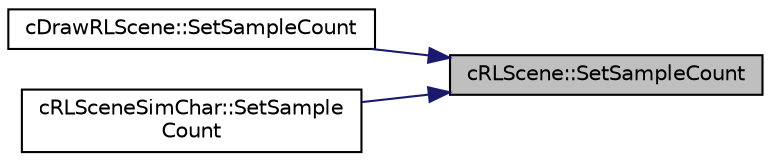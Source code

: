 digraph "cRLScene::SetSampleCount"
{
 // LATEX_PDF_SIZE
  edge [fontname="Helvetica",fontsize="10",labelfontname="Helvetica",labelfontsize="10"];
  node [fontname="Helvetica",fontsize="10",shape=record];
  rankdir="RL";
  Node1 [label="cRLScene::SetSampleCount",height=0.2,width=0.4,color="black", fillcolor="grey75", style="filled", fontcolor="black",tooltip=" "];
  Node1 -> Node2 [dir="back",color="midnightblue",fontsize="10",style="solid",fontname="Helvetica"];
  Node2 [label="cDrawRLScene::SetSampleCount",height=0.2,width=0.4,color="black", fillcolor="white", style="filled",URL="$classc_draw_r_l_scene.html#ae5ba736cf2849f97113371e698aa9456",tooltip=" "];
  Node1 -> Node3 [dir="back",color="midnightblue",fontsize="10",style="solid",fontname="Helvetica"];
  Node3 [label="cRLSceneSimChar::SetSample\lCount",height=0.2,width=0.4,color="black", fillcolor="white", style="filled",URL="$classc_r_l_scene_sim_char.html#a1e9d9caf44d57f5cd3106825baa0c8a0",tooltip=" "];
}
